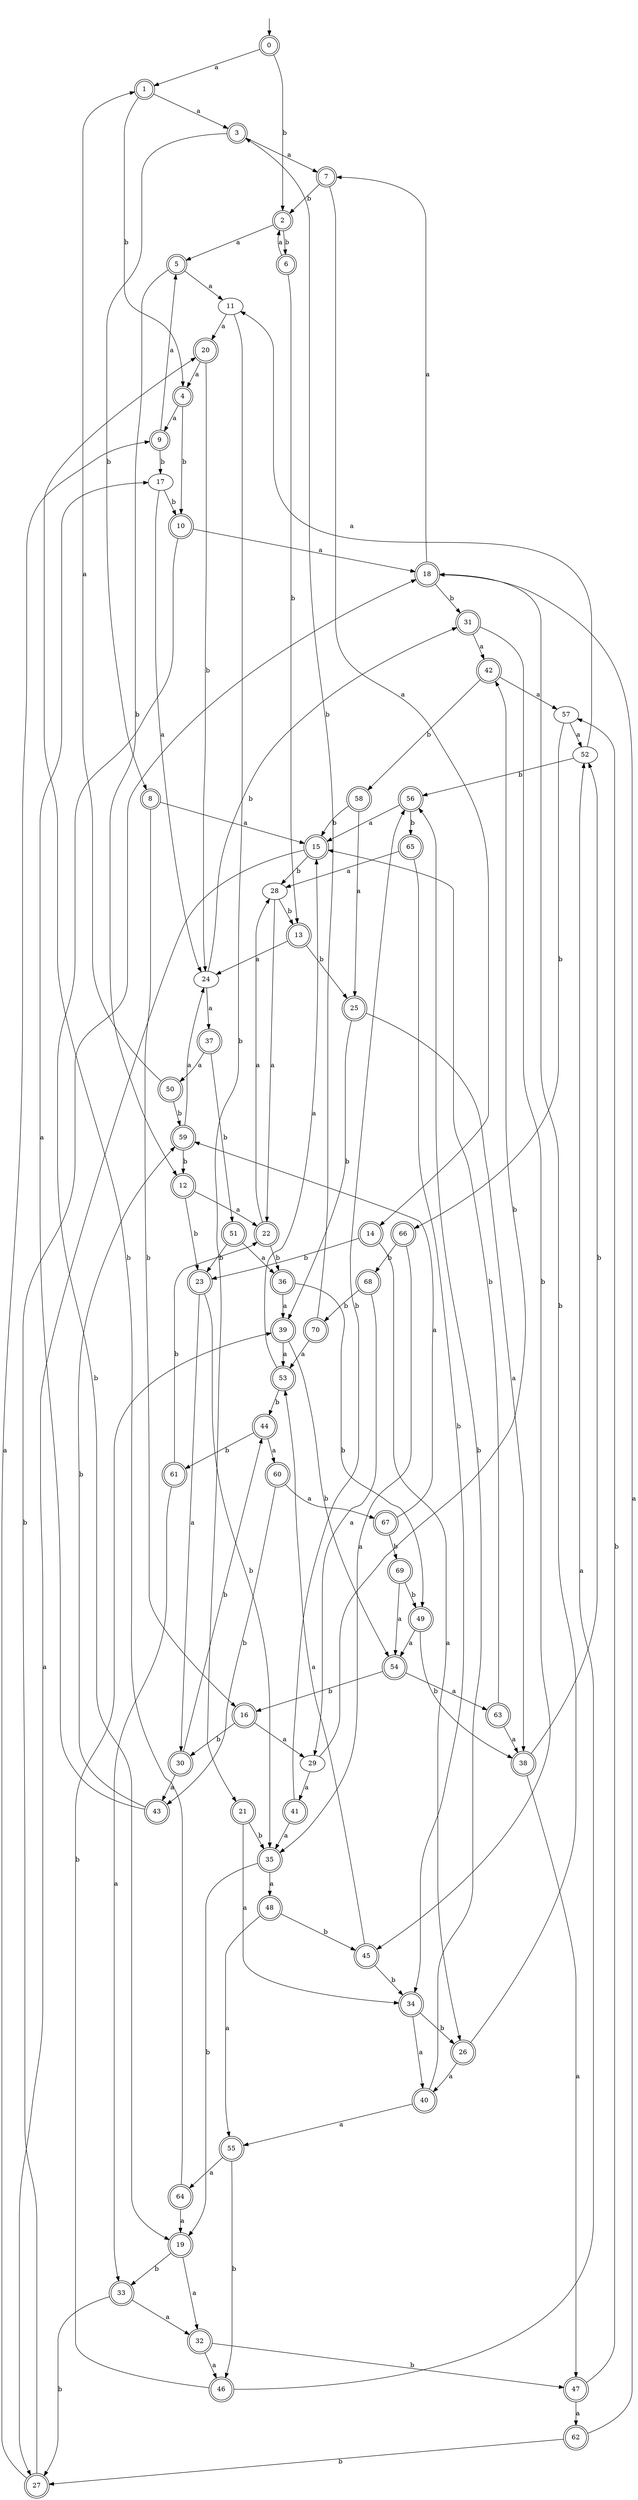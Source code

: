 digraph RandomDFA {
  __start0 [label="", shape=none];
  __start0 -> 0 [label=""];
  0 [shape=circle] [shape=doublecircle]
  0 -> 1 [label="a"]
  0 -> 2 [label="b"]
  1 [shape=doublecircle]
  1 -> 3 [label="a"]
  1 -> 4 [label="b"]
  2 [shape=doublecircle]
  2 -> 5 [label="a"]
  2 -> 6 [label="b"]
  3 [shape=doublecircle]
  3 -> 7 [label="a"]
  3 -> 8 [label="b"]
  4 [shape=doublecircle]
  4 -> 9 [label="a"]
  4 -> 10 [label="b"]
  5 [shape=doublecircle]
  5 -> 11 [label="a"]
  5 -> 12 [label="b"]
  6 [shape=doublecircle]
  6 -> 2 [label="a"]
  6 -> 13 [label="b"]
  7 [shape=doublecircle]
  7 -> 14 [label="a"]
  7 -> 2 [label="b"]
  8 [shape=doublecircle]
  8 -> 15 [label="a"]
  8 -> 16 [label="b"]
  9 [shape=doublecircle]
  9 -> 5 [label="a"]
  9 -> 17 [label="b"]
  10 [shape=doublecircle]
  10 -> 18 [label="a"]
  10 -> 19 [label="b"]
  11
  11 -> 20 [label="a"]
  11 -> 21 [label="b"]
  12 [shape=doublecircle]
  12 -> 22 [label="a"]
  12 -> 23 [label="b"]
  13 [shape=doublecircle]
  13 -> 24 [label="a"]
  13 -> 25 [label="b"]
  14 [shape=doublecircle]
  14 -> 26 [label="a"]
  14 -> 23 [label="b"]
  15 [shape=doublecircle]
  15 -> 27 [label="a"]
  15 -> 28 [label="b"]
  16 [shape=doublecircle]
  16 -> 29 [label="a"]
  16 -> 30 [label="b"]
  17
  17 -> 24 [label="a"]
  17 -> 10 [label="b"]
  18 [shape=doublecircle]
  18 -> 7 [label="a"]
  18 -> 31 [label="b"]
  19 [shape=doublecircle]
  19 -> 32 [label="a"]
  19 -> 33 [label="b"]
  20 [shape=doublecircle]
  20 -> 4 [label="a"]
  20 -> 24 [label="b"]
  21 [shape=doublecircle]
  21 -> 34 [label="a"]
  21 -> 35 [label="b"]
  22 [shape=doublecircle]
  22 -> 28 [label="a"]
  22 -> 36 [label="b"]
  23 [shape=doublecircle]
  23 -> 30 [label="a"]
  23 -> 35 [label="b"]
  24
  24 -> 37 [label="a"]
  24 -> 31 [label="b"]
  25 [shape=doublecircle]
  25 -> 38 [label="a"]
  25 -> 39 [label="b"]
  26 [shape=doublecircle]
  26 -> 40 [label="a"]
  26 -> 18 [label="b"]
  27 [shape=doublecircle]
  27 -> 9 [label="a"]
  27 -> 18 [label="b"]
  28
  28 -> 22 [label="a"]
  28 -> 13 [label="b"]
  29
  29 -> 41 [label="a"]
  29 -> 42 [label="b"]
  30 [shape=doublecircle]
  30 -> 43 [label="a"]
  30 -> 44 [label="b"]
  31 [shape=doublecircle]
  31 -> 42 [label="a"]
  31 -> 45 [label="b"]
  32 [shape=doublecircle]
  32 -> 46 [label="a"]
  32 -> 47 [label="b"]
  33 [shape=doublecircle]
  33 -> 32 [label="a"]
  33 -> 27 [label="b"]
  34 [shape=doublecircle]
  34 -> 40 [label="a"]
  34 -> 26 [label="b"]
  35 [shape=doublecircle]
  35 -> 48 [label="a"]
  35 -> 19 [label="b"]
  36 [shape=doublecircle]
  36 -> 39 [label="a"]
  36 -> 49 [label="b"]
  37 [shape=doublecircle]
  37 -> 50 [label="a"]
  37 -> 51 [label="b"]
  38 [shape=doublecircle]
  38 -> 47 [label="a"]
  38 -> 52 [label="b"]
  39 [shape=doublecircle]
  39 -> 53 [label="a"]
  39 -> 54 [label="b"]
  40 [shape=doublecircle]
  40 -> 55 [label="a"]
  40 -> 56 [label="b"]
  41 [shape=doublecircle]
  41 -> 35 [label="a"]
  41 -> 56 [label="b"]
  42 [shape=doublecircle]
  42 -> 57 [label="a"]
  42 -> 58 [label="b"]
  43 [shape=doublecircle]
  43 -> 17 [label="a"]
  43 -> 59 [label="b"]
  44 [shape=doublecircle]
  44 -> 60 [label="a"]
  44 -> 61 [label="b"]
  45 [shape=doublecircle]
  45 -> 53 [label="a"]
  45 -> 34 [label="b"]
  46 [shape=doublecircle]
  46 -> 52 [label="a"]
  46 -> 39 [label="b"]
  47 [shape=doublecircle]
  47 -> 62 [label="a"]
  47 -> 57 [label="b"]
  48 [shape=doublecircle]
  48 -> 55 [label="a"]
  48 -> 45 [label="b"]
  49 [shape=doublecircle]
  49 -> 54 [label="a"]
  49 -> 38 [label="b"]
  50 [shape=doublecircle]
  50 -> 1 [label="a"]
  50 -> 59 [label="b"]
  51 [shape=doublecircle]
  51 -> 36 [label="a"]
  51 -> 23 [label="b"]
  52
  52 -> 11 [label="a"]
  52 -> 56 [label="b"]
  53 [shape=doublecircle]
  53 -> 15 [label="a"]
  53 -> 44 [label="b"]
  54 [shape=doublecircle]
  54 -> 63 [label="a"]
  54 -> 16 [label="b"]
  55 [shape=doublecircle]
  55 -> 64 [label="a"]
  55 -> 46 [label="b"]
  56 [shape=doublecircle]
  56 -> 15 [label="a"]
  56 -> 65 [label="b"]
  57
  57 -> 52 [label="a"]
  57 -> 66 [label="b"]
  58 [shape=doublecircle]
  58 -> 25 [label="a"]
  58 -> 15 [label="b"]
  59 [shape=doublecircle]
  59 -> 24 [label="a"]
  59 -> 12 [label="b"]
  60 [shape=doublecircle]
  60 -> 67 [label="a"]
  60 -> 43 [label="b"]
  61 [shape=doublecircle]
  61 -> 33 [label="a"]
  61 -> 22 [label="b"]
  62 [shape=doublecircle]
  62 -> 18 [label="a"]
  62 -> 27 [label="b"]
  63 [shape=doublecircle]
  63 -> 38 [label="a"]
  63 -> 15 [label="b"]
  64 [shape=doublecircle]
  64 -> 19 [label="a"]
  64 -> 20 [label="b"]
  65 [shape=doublecircle]
  65 -> 28 [label="a"]
  65 -> 34 [label="b"]
  66 [shape=doublecircle]
  66 -> 35 [label="a"]
  66 -> 68 [label="b"]
  67 [shape=doublecircle]
  67 -> 59 [label="a"]
  67 -> 69 [label="b"]
  68 [shape=doublecircle]
  68 -> 29 [label="a"]
  68 -> 70 [label="b"]
  69 [shape=doublecircle]
  69 -> 54 [label="a"]
  69 -> 49 [label="b"]
  70 [shape=doublecircle]
  70 -> 53 [label="a"]
  70 -> 3 [label="b"]
}

